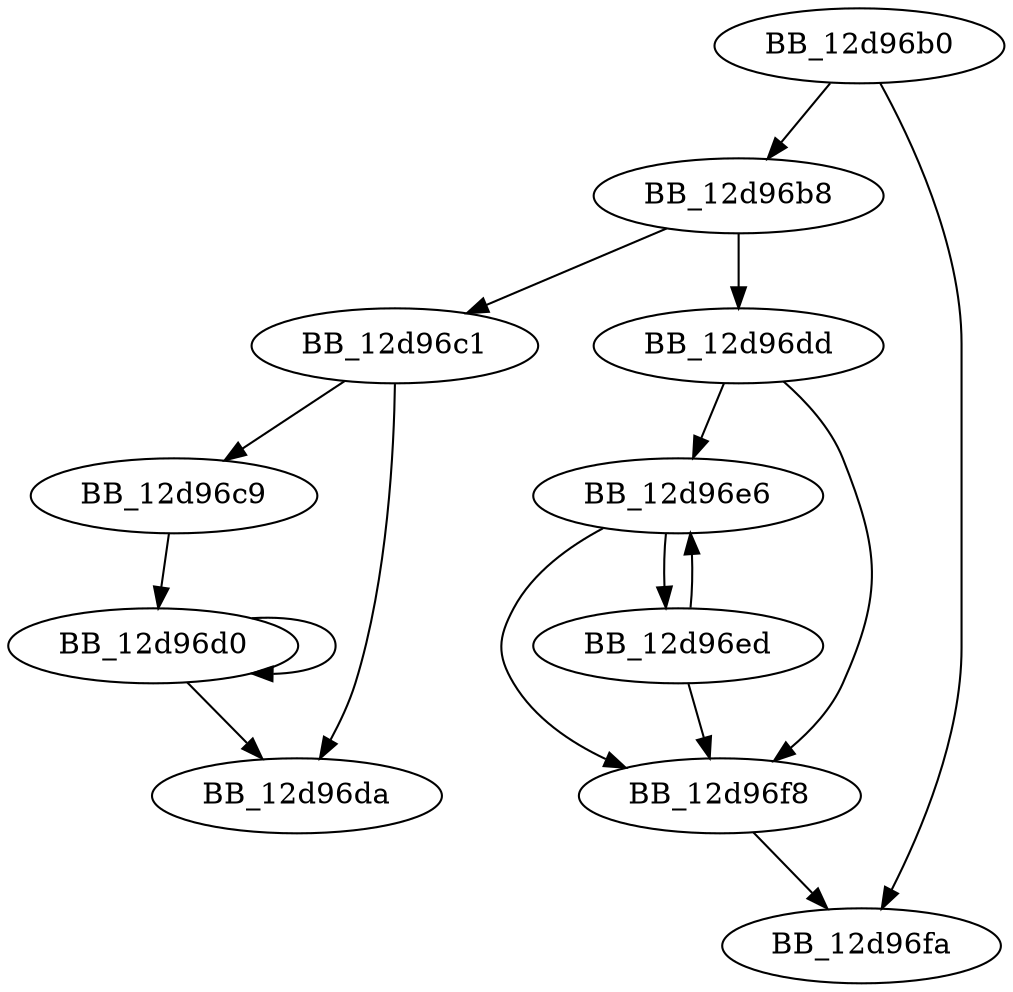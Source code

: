 DiGraph sub_12D96B0{
BB_12d96b0->BB_12d96b8
BB_12d96b0->BB_12d96fa
BB_12d96b8->BB_12d96c1
BB_12d96b8->BB_12d96dd
BB_12d96c1->BB_12d96c9
BB_12d96c1->BB_12d96da
BB_12d96c9->BB_12d96d0
BB_12d96d0->BB_12d96d0
BB_12d96d0->BB_12d96da
BB_12d96dd->BB_12d96e6
BB_12d96dd->BB_12d96f8
BB_12d96e6->BB_12d96ed
BB_12d96e6->BB_12d96f8
BB_12d96ed->BB_12d96e6
BB_12d96ed->BB_12d96f8
BB_12d96f8->BB_12d96fa
}
